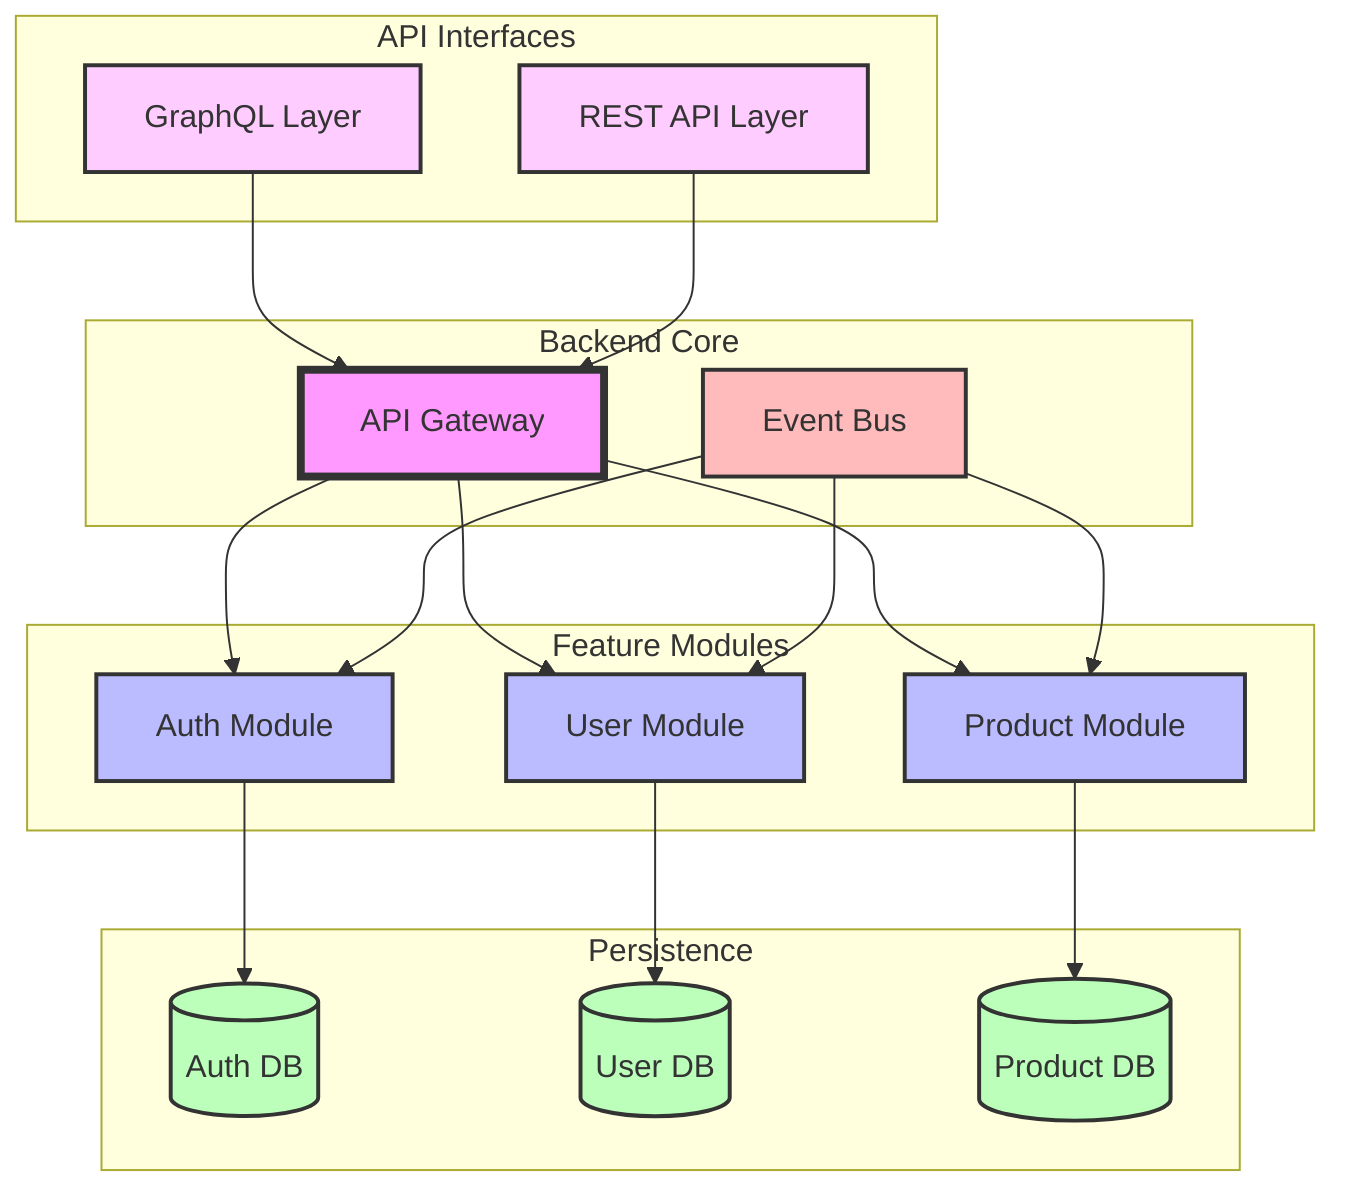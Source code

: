 graph TD
    A[API Gateway] --> B[Auth Module]
    A --> C[User Module]
    A --> D[Product Module]
    
    B --> E[(Auth DB)]
    C --> F[(User DB)]
    D --> G[(Product DB)]
    
    H[Event Bus] --> B
    H --> C
    H --> D
    
    I[GraphQL Layer] --> A
    J[REST API Layer] --> A
    
    subgraph Backend Core
        A
        H
    end
    
    subgraph Feature Modules
        B
        C
        D
    end
    
    subgraph API Interfaces
        I
        J
    end
    
    subgraph Persistence
        E
        F
        G
    end
    
    style A fill:#f9f,stroke:#333,stroke-width:4px
    style B fill:#bbf,stroke:#333,stroke-width:2px
    style C fill:#bbf,stroke:#333,stroke-width:2px
    style D fill:#bbf,stroke:#333,stroke-width:2px
    style E fill:#bfb,stroke:#333,stroke-width:2px
    style F fill:#bfb,stroke:#333,stroke-width:2px
    style G fill:#bfb,stroke:#333,stroke-width:2px
    style H fill:#fbb,stroke:#333,stroke-width:2px
    style I fill:#fcf,stroke:#333,stroke-width:2px
    style J fill:#fcf,stroke:#333,stroke-width:2px